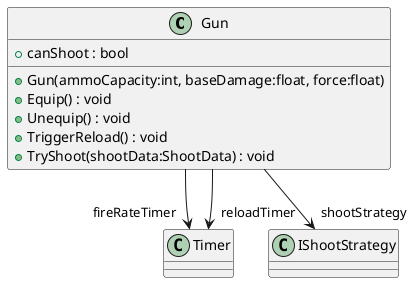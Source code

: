 @startuml
class Gun {
    + canShoot : bool
    + Gun(ammoCapacity:int, baseDamage:float, force:float)
    + Equip() : void
    + Unequip() : void
    + TriggerReload() : void
    + TryShoot(shootData:ShootData) : void
}
Gun --> "fireRateTimer" Timer
Gun --> "reloadTimer" Timer
Gun --> "shootStrategy" IShootStrategy
@enduml
